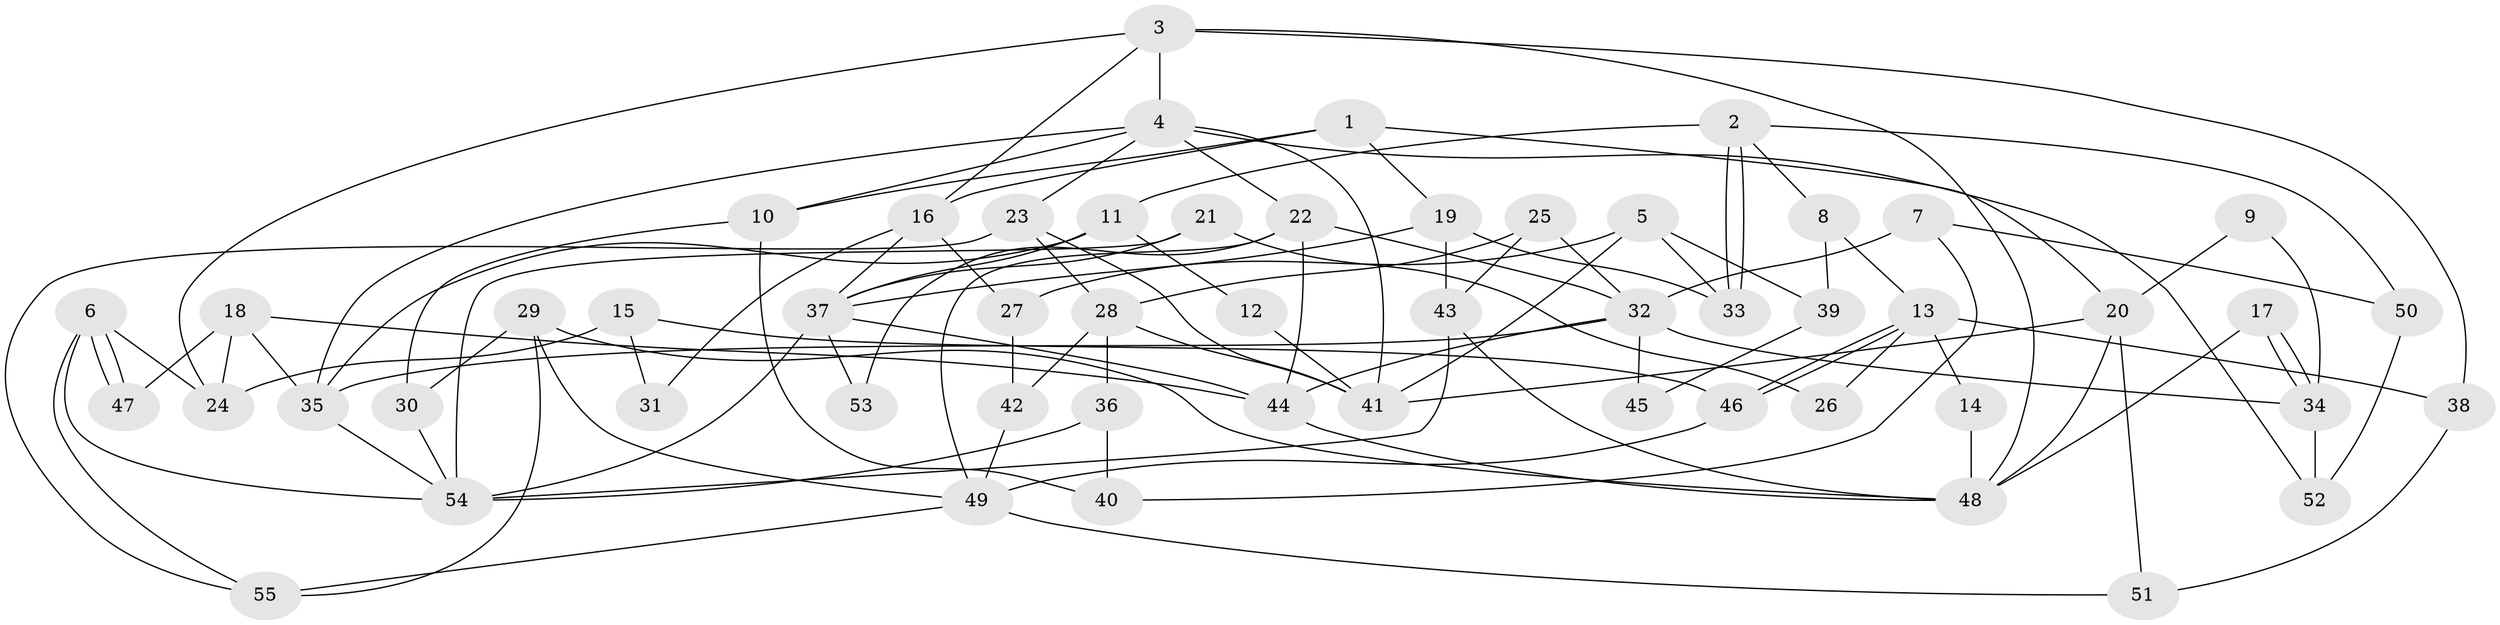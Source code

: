 // coarse degree distribution, {6: 0.21212121212121213, 10: 0.030303030303030304, 7: 0.09090909090909091, 5: 0.12121212121212122, 4: 0.15151515151515152, 3: 0.15151515151515152, 2: 0.12121212121212122, 9: 0.12121212121212122}
// Generated by graph-tools (version 1.1) at 2025/23/03/03/25 07:23:58]
// undirected, 55 vertices, 110 edges
graph export_dot {
graph [start="1"]
  node [color=gray90,style=filled];
  1;
  2;
  3;
  4;
  5;
  6;
  7;
  8;
  9;
  10;
  11;
  12;
  13;
  14;
  15;
  16;
  17;
  18;
  19;
  20;
  21;
  22;
  23;
  24;
  25;
  26;
  27;
  28;
  29;
  30;
  31;
  32;
  33;
  34;
  35;
  36;
  37;
  38;
  39;
  40;
  41;
  42;
  43;
  44;
  45;
  46;
  47;
  48;
  49;
  50;
  51;
  52;
  53;
  54;
  55;
  1 -- 20;
  1 -- 19;
  1 -- 10;
  1 -- 16;
  2 -- 33;
  2 -- 33;
  2 -- 11;
  2 -- 8;
  2 -- 50;
  3 -- 4;
  3 -- 16;
  3 -- 24;
  3 -- 38;
  3 -- 48;
  4 -- 35;
  4 -- 41;
  4 -- 10;
  4 -- 22;
  4 -- 23;
  4 -- 52;
  5 -- 41;
  5 -- 33;
  5 -- 27;
  5 -- 39;
  6 -- 54;
  6 -- 47;
  6 -- 47;
  6 -- 24;
  6 -- 55;
  7 -- 32;
  7 -- 50;
  7 -- 40;
  8 -- 13;
  8 -- 39;
  9 -- 34;
  9 -- 20;
  10 -- 30;
  10 -- 40;
  11 -- 37;
  11 -- 35;
  11 -- 12;
  12 -- 41;
  13 -- 46;
  13 -- 46;
  13 -- 38;
  13 -- 14;
  13 -- 26;
  14 -- 48;
  15 -- 46;
  15 -- 24;
  15 -- 31;
  16 -- 37;
  16 -- 27;
  16 -- 31;
  17 -- 48;
  17 -- 34;
  17 -- 34;
  18 -- 35;
  18 -- 24;
  18 -- 44;
  18 -- 47;
  19 -- 37;
  19 -- 43;
  19 -- 33;
  20 -- 41;
  20 -- 48;
  20 -- 51;
  21 -- 37;
  21 -- 54;
  21 -- 26;
  22 -- 32;
  22 -- 44;
  22 -- 49;
  22 -- 53;
  23 -- 55;
  23 -- 28;
  23 -- 41;
  25 -- 43;
  25 -- 28;
  25 -- 32;
  27 -- 42;
  28 -- 42;
  28 -- 36;
  28 -- 41;
  29 -- 48;
  29 -- 49;
  29 -- 30;
  29 -- 55;
  30 -- 54;
  32 -- 44;
  32 -- 34;
  32 -- 35;
  32 -- 45;
  34 -- 52;
  35 -- 54;
  36 -- 40;
  36 -- 54;
  37 -- 44;
  37 -- 54;
  37 -- 53;
  38 -- 51;
  39 -- 45;
  42 -- 49;
  43 -- 48;
  43 -- 54;
  44 -- 48;
  46 -- 49;
  49 -- 55;
  49 -- 51;
  50 -- 52;
}
